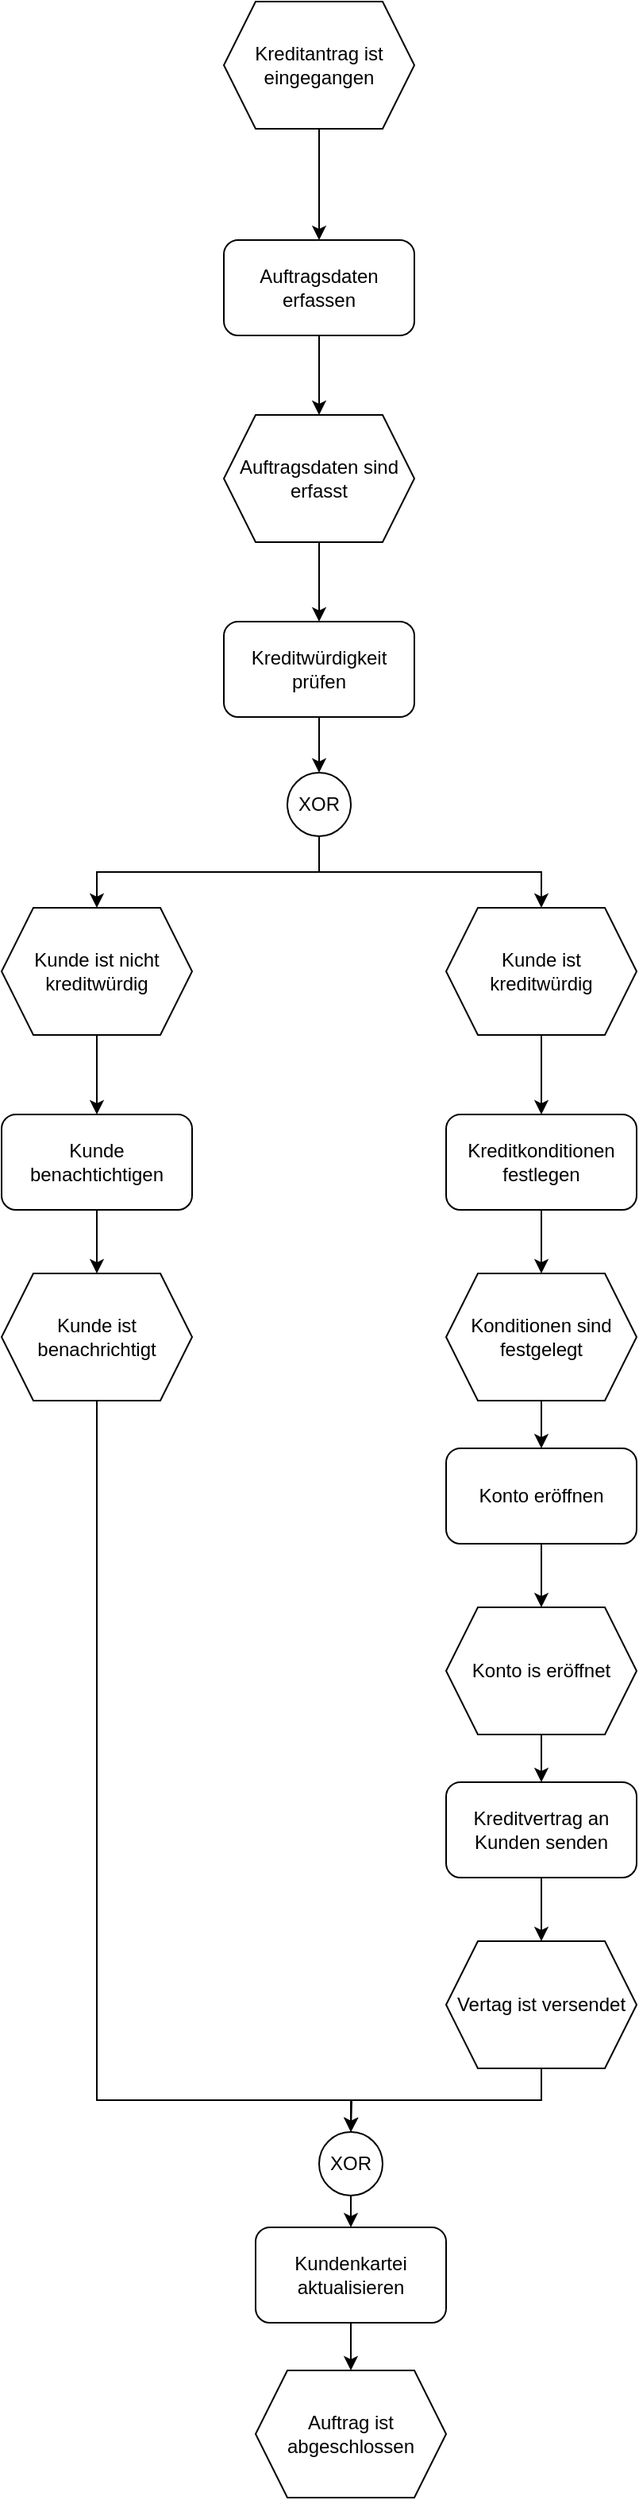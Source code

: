 <mxfile version="14.5.1" type="device"><diagram id="gyjhZUZtd7ejsh-lrb6e" name="Page-1"><mxGraphModel dx="630" dy="593" grid="1" gridSize="10" guides="1" tooltips="1" connect="1" arrows="1" fold="1" page="1" pageScale="1" pageWidth="827" pageHeight="1169" math="0" shadow="0"><root><mxCell id="0"/><mxCell id="1" parent="0"/><mxCell id="a80Aoxqjh_ixVq60ObNc-6" style="edgeStyle=orthogonalEdgeStyle;rounded=0;orthogonalLoop=1;jettySize=auto;html=1;exitX=0.5;exitY=1;exitDx=0;exitDy=0;" edge="1" parent="1" source="a80Aoxqjh_ixVq60ObNc-4" target="a80Aoxqjh_ixVq60ObNc-5"><mxGeometry relative="1" as="geometry"/></mxCell><mxCell id="a80Aoxqjh_ixVq60ObNc-4" value="Kreditantrag ist eingegangen" style="shape=hexagon;perimeter=hexagonPerimeter2;whiteSpace=wrap;html=1;fixedSize=1;" vertex="1" parent="1"><mxGeometry x="280" y="100" width="120" height="80" as="geometry"/></mxCell><mxCell id="a80Aoxqjh_ixVq60ObNc-8" style="edgeStyle=orthogonalEdgeStyle;rounded=0;orthogonalLoop=1;jettySize=auto;html=1;exitX=0.5;exitY=1;exitDx=0;exitDy=0;entryX=0.5;entryY=0;entryDx=0;entryDy=0;" edge="1" parent="1" source="a80Aoxqjh_ixVq60ObNc-5" target="a80Aoxqjh_ixVq60ObNc-7"><mxGeometry relative="1" as="geometry"/></mxCell><mxCell id="a80Aoxqjh_ixVq60ObNc-5" value="Auftragsdaten erfassen" style="rounded=1;whiteSpace=wrap;html=1;" vertex="1" parent="1"><mxGeometry x="280" y="250" width="120" height="60" as="geometry"/></mxCell><mxCell id="a80Aoxqjh_ixVq60ObNc-10" style="edgeStyle=orthogonalEdgeStyle;rounded=0;orthogonalLoop=1;jettySize=auto;html=1;exitX=0.5;exitY=1;exitDx=0;exitDy=0;" edge="1" parent="1" source="a80Aoxqjh_ixVq60ObNc-7" target="a80Aoxqjh_ixVq60ObNc-9"><mxGeometry relative="1" as="geometry"/></mxCell><mxCell id="a80Aoxqjh_ixVq60ObNc-7" value="Auftragsdaten sind erfasst" style="shape=hexagon;perimeter=hexagonPerimeter2;whiteSpace=wrap;html=1;fixedSize=1;" vertex="1" parent="1"><mxGeometry x="280" y="360" width="120" height="80" as="geometry"/></mxCell><mxCell id="a80Aoxqjh_ixVq60ObNc-12" style="edgeStyle=orthogonalEdgeStyle;rounded=0;orthogonalLoop=1;jettySize=auto;html=1;exitX=0.5;exitY=1;exitDx=0;exitDy=0;entryX=0.5;entryY=0;entryDx=0;entryDy=0;" edge="1" parent="1" source="a80Aoxqjh_ixVq60ObNc-9" target="a80Aoxqjh_ixVq60ObNc-11"><mxGeometry relative="1" as="geometry"/></mxCell><mxCell id="a80Aoxqjh_ixVq60ObNc-9" value="Kreditwürdigkeit prüfen" style="rounded=1;whiteSpace=wrap;html=1;" vertex="1" parent="1"><mxGeometry x="280" y="490" width="120" height="60" as="geometry"/></mxCell><mxCell id="a80Aoxqjh_ixVq60ObNc-15" style="edgeStyle=orthogonalEdgeStyle;rounded=0;orthogonalLoop=1;jettySize=auto;html=1;exitX=0.5;exitY=1;exitDx=0;exitDy=0;entryX=0.5;entryY=0;entryDx=0;entryDy=0;" edge="1" parent="1" source="a80Aoxqjh_ixVq60ObNc-11" target="a80Aoxqjh_ixVq60ObNc-14"><mxGeometry relative="1" as="geometry"/></mxCell><mxCell id="a80Aoxqjh_ixVq60ObNc-16" style="edgeStyle=orthogonalEdgeStyle;rounded=0;orthogonalLoop=1;jettySize=auto;html=1;exitX=0.5;exitY=1;exitDx=0;exitDy=0;entryX=0.5;entryY=0;entryDx=0;entryDy=0;" edge="1" parent="1" source="a80Aoxqjh_ixVq60ObNc-11" target="a80Aoxqjh_ixVq60ObNc-13"><mxGeometry relative="1" as="geometry"/></mxCell><mxCell id="a80Aoxqjh_ixVq60ObNc-11" value="XOR" style="ellipse;whiteSpace=wrap;html=1;aspect=fixed;" vertex="1" parent="1"><mxGeometry x="320" y="585" width="40" height="40" as="geometry"/></mxCell><mxCell id="a80Aoxqjh_ixVq60ObNc-29" style="edgeStyle=orthogonalEdgeStyle;rounded=0;orthogonalLoop=1;jettySize=auto;html=1;exitX=0.5;exitY=1;exitDx=0;exitDy=0;entryX=0.5;entryY=0;entryDx=0;entryDy=0;" edge="1" parent="1" source="a80Aoxqjh_ixVq60ObNc-13" target="a80Aoxqjh_ixVq60ObNc-17"><mxGeometry relative="1" as="geometry"/></mxCell><mxCell id="a80Aoxqjh_ixVq60ObNc-13" value="Kunde ist kreditwürdig" style="shape=hexagon;perimeter=hexagonPerimeter2;whiteSpace=wrap;html=1;fixedSize=1;" vertex="1" parent="1"><mxGeometry x="420" y="670" width="120" height="80" as="geometry"/></mxCell><mxCell id="a80Aoxqjh_ixVq60ObNc-27" style="edgeStyle=orthogonalEdgeStyle;rounded=0;orthogonalLoop=1;jettySize=auto;html=1;exitX=0.5;exitY=1;exitDx=0;exitDy=0;" edge="1" parent="1" source="a80Aoxqjh_ixVq60ObNc-14" target="a80Aoxqjh_ixVq60ObNc-25"><mxGeometry relative="1" as="geometry"/></mxCell><mxCell id="a80Aoxqjh_ixVq60ObNc-14" value="Kunde ist nicht kreditwürdig" style="shape=hexagon;perimeter=hexagonPerimeter2;whiteSpace=wrap;html=1;fixedSize=1;" vertex="1" parent="1"><mxGeometry x="140" y="670" width="120" height="80" as="geometry"/></mxCell><mxCell id="a80Aoxqjh_ixVq60ObNc-30" style="edgeStyle=orthogonalEdgeStyle;rounded=0;orthogonalLoop=1;jettySize=auto;html=1;exitX=0.5;exitY=1;exitDx=0;exitDy=0;entryX=0.5;entryY=0;entryDx=0;entryDy=0;" edge="1" parent="1" source="a80Aoxqjh_ixVq60ObNc-17" target="a80Aoxqjh_ixVq60ObNc-18"><mxGeometry relative="1" as="geometry"/></mxCell><mxCell id="a80Aoxqjh_ixVq60ObNc-17" value="Kreditkonditionen festlegen" style="rounded=1;whiteSpace=wrap;html=1;" vertex="1" parent="1"><mxGeometry x="420" y="800" width="120" height="60" as="geometry"/></mxCell><mxCell id="a80Aoxqjh_ixVq60ObNc-31" style="edgeStyle=orthogonalEdgeStyle;rounded=0;orthogonalLoop=1;jettySize=auto;html=1;exitX=0.5;exitY=1;exitDx=0;exitDy=0;entryX=0.5;entryY=0;entryDx=0;entryDy=0;" edge="1" parent="1" source="a80Aoxqjh_ixVq60ObNc-18" target="a80Aoxqjh_ixVq60ObNc-19"><mxGeometry relative="1" as="geometry"/></mxCell><mxCell id="a80Aoxqjh_ixVq60ObNc-18" value="Konditionen sind festgelegt" style="shape=hexagon;perimeter=hexagonPerimeter2;whiteSpace=wrap;html=1;fixedSize=1;" vertex="1" parent="1"><mxGeometry x="420" y="900" width="120" height="80" as="geometry"/></mxCell><mxCell id="a80Aoxqjh_ixVq60ObNc-32" style="edgeStyle=orthogonalEdgeStyle;rounded=0;orthogonalLoop=1;jettySize=auto;html=1;exitX=0.5;exitY=1;exitDx=0;exitDy=0;" edge="1" parent="1" source="a80Aoxqjh_ixVq60ObNc-19" target="a80Aoxqjh_ixVq60ObNc-20"><mxGeometry relative="1" as="geometry"/></mxCell><mxCell id="a80Aoxqjh_ixVq60ObNc-19" value="Konto eröffnen" style="rounded=1;whiteSpace=wrap;html=1;" vertex="1" parent="1"><mxGeometry x="420" y="1010" width="120" height="60" as="geometry"/></mxCell><mxCell id="a80Aoxqjh_ixVq60ObNc-33" style="edgeStyle=orthogonalEdgeStyle;rounded=0;orthogonalLoop=1;jettySize=auto;html=1;exitX=0.5;exitY=1;exitDx=0;exitDy=0;entryX=0.5;entryY=0;entryDx=0;entryDy=0;" edge="1" parent="1" source="a80Aoxqjh_ixVq60ObNc-20" target="a80Aoxqjh_ixVq60ObNc-21"><mxGeometry relative="1" as="geometry"/></mxCell><mxCell id="a80Aoxqjh_ixVq60ObNc-20" value="Konto is eröffnet" style="shape=hexagon;perimeter=hexagonPerimeter2;whiteSpace=wrap;html=1;fixedSize=1;" vertex="1" parent="1"><mxGeometry x="420" y="1110" width="120" height="80" as="geometry"/></mxCell><mxCell id="a80Aoxqjh_ixVq60ObNc-34" style="edgeStyle=orthogonalEdgeStyle;rounded=0;orthogonalLoop=1;jettySize=auto;html=1;exitX=0.5;exitY=1;exitDx=0;exitDy=0;" edge="1" parent="1" source="a80Aoxqjh_ixVq60ObNc-21" target="a80Aoxqjh_ixVq60ObNc-22"><mxGeometry relative="1" as="geometry"/></mxCell><mxCell id="a80Aoxqjh_ixVq60ObNc-21" value="Kreditvertrag an Kunden senden" style="rounded=1;whiteSpace=wrap;html=1;" vertex="1" parent="1"><mxGeometry x="420" y="1220" width="120" height="60" as="geometry"/></mxCell><mxCell id="a80Aoxqjh_ixVq60ObNc-37" style="edgeStyle=orthogonalEdgeStyle;rounded=0;orthogonalLoop=1;jettySize=auto;html=1;exitX=0.5;exitY=1;exitDx=0;exitDy=0;" edge="1" parent="1" source="a80Aoxqjh_ixVq60ObNc-22"><mxGeometry relative="1" as="geometry"><mxPoint x="360" y="1440" as="targetPoint"/></mxGeometry></mxCell><mxCell id="a80Aoxqjh_ixVq60ObNc-22" value="Vertag ist versendet" style="shape=hexagon;perimeter=hexagonPerimeter2;whiteSpace=wrap;html=1;fixedSize=1;" vertex="1" parent="1"><mxGeometry x="420" y="1320" width="120" height="80" as="geometry"/></mxCell><mxCell id="a80Aoxqjh_ixVq60ObNc-39" style="edgeStyle=orthogonalEdgeStyle;rounded=0;orthogonalLoop=1;jettySize=auto;html=1;exitX=0.5;exitY=1;exitDx=0;exitDy=0;" edge="1" parent="1" source="a80Aoxqjh_ixVq60ObNc-23" target="a80Aoxqjh_ixVq60ObNc-24"><mxGeometry relative="1" as="geometry"/></mxCell><mxCell id="a80Aoxqjh_ixVq60ObNc-23" value="Kundenkartei aktualisieren" style="rounded=1;whiteSpace=wrap;html=1;" vertex="1" parent="1"><mxGeometry x="300" y="1500" width="120" height="60" as="geometry"/></mxCell><mxCell id="a80Aoxqjh_ixVq60ObNc-24" value="Auftrag ist abgeschlossen" style="shape=hexagon;perimeter=hexagonPerimeter2;whiteSpace=wrap;html=1;fixedSize=1;" vertex="1" parent="1"><mxGeometry x="300" y="1590" width="120" height="80" as="geometry"/></mxCell><mxCell id="a80Aoxqjh_ixVq60ObNc-28" style="edgeStyle=orthogonalEdgeStyle;rounded=0;orthogonalLoop=1;jettySize=auto;html=1;exitX=0.5;exitY=1;exitDx=0;exitDy=0;entryX=0.5;entryY=0;entryDx=0;entryDy=0;" edge="1" parent="1" source="a80Aoxqjh_ixVq60ObNc-25" target="a80Aoxqjh_ixVq60ObNc-26"><mxGeometry relative="1" as="geometry"/></mxCell><mxCell id="a80Aoxqjh_ixVq60ObNc-25" value="Kunde benachtichtigen" style="rounded=1;whiteSpace=wrap;html=1;" vertex="1" parent="1"><mxGeometry x="140" y="800" width="120" height="60" as="geometry"/></mxCell><mxCell id="a80Aoxqjh_ixVq60ObNc-36" style="edgeStyle=orthogonalEdgeStyle;rounded=0;orthogonalLoop=1;jettySize=auto;html=1;exitX=0.5;exitY=1;exitDx=0;exitDy=0;entryX=0.5;entryY=0;entryDx=0;entryDy=0;" edge="1" parent="1" source="a80Aoxqjh_ixVq60ObNc-26" target="a80Aoxqjh_ixVq60ObNc-35"><mxGeometry relative="1" as="geometry"><Array as="points"><mxPoint x="200" y="1420"/><mxPoint x="360" y="1420"/></Array></mxGeometry></mxCell><mxCell id="a80Aoxqjh_ixVq60ObNc-26" value="Kunde ist benachrichtigt" style="shape=hexagon;perimeter=hexagonPerimeter2;whiteSpace=wrap;html=1;fixedSize=1;" vertex="1" parent="1"><mxGeometry x="140" y="900" width="120" height="80" as="geometry"/></mxCell><mxCell id="a80Aoxqjh_ixVq60ObNc-38" style="edgeStyle=orthogonalEdgeStyle;rounded=0;orthogonalLoop=1;jettySize=auto;html=1;exitX=0.5;exitY=1;exitDx=0;exitDy=0;entryX=0.5;entryY=0;entryDx=0;entryDy=0;" edge="1" parent="1" source="a80Aoxqjh_ixVq60ObNc-35" target="a80Aoxqjh_ixVq60ObNc-23"><mxGeometry relative="1" as="geometry"/></mxCell><mxCell id="a80Aoxqjh_ixVq60ObNc-35" value="XOR" style="ellipse;whiteSpace=wrap;html=1;aspect=fixed;" vertex="1" parent="1"><mxGeometry x="340" y="1440" width="40" height="40" as="geometry"/></mxCell></root></mxGraphModel></diagram></mxfile>
